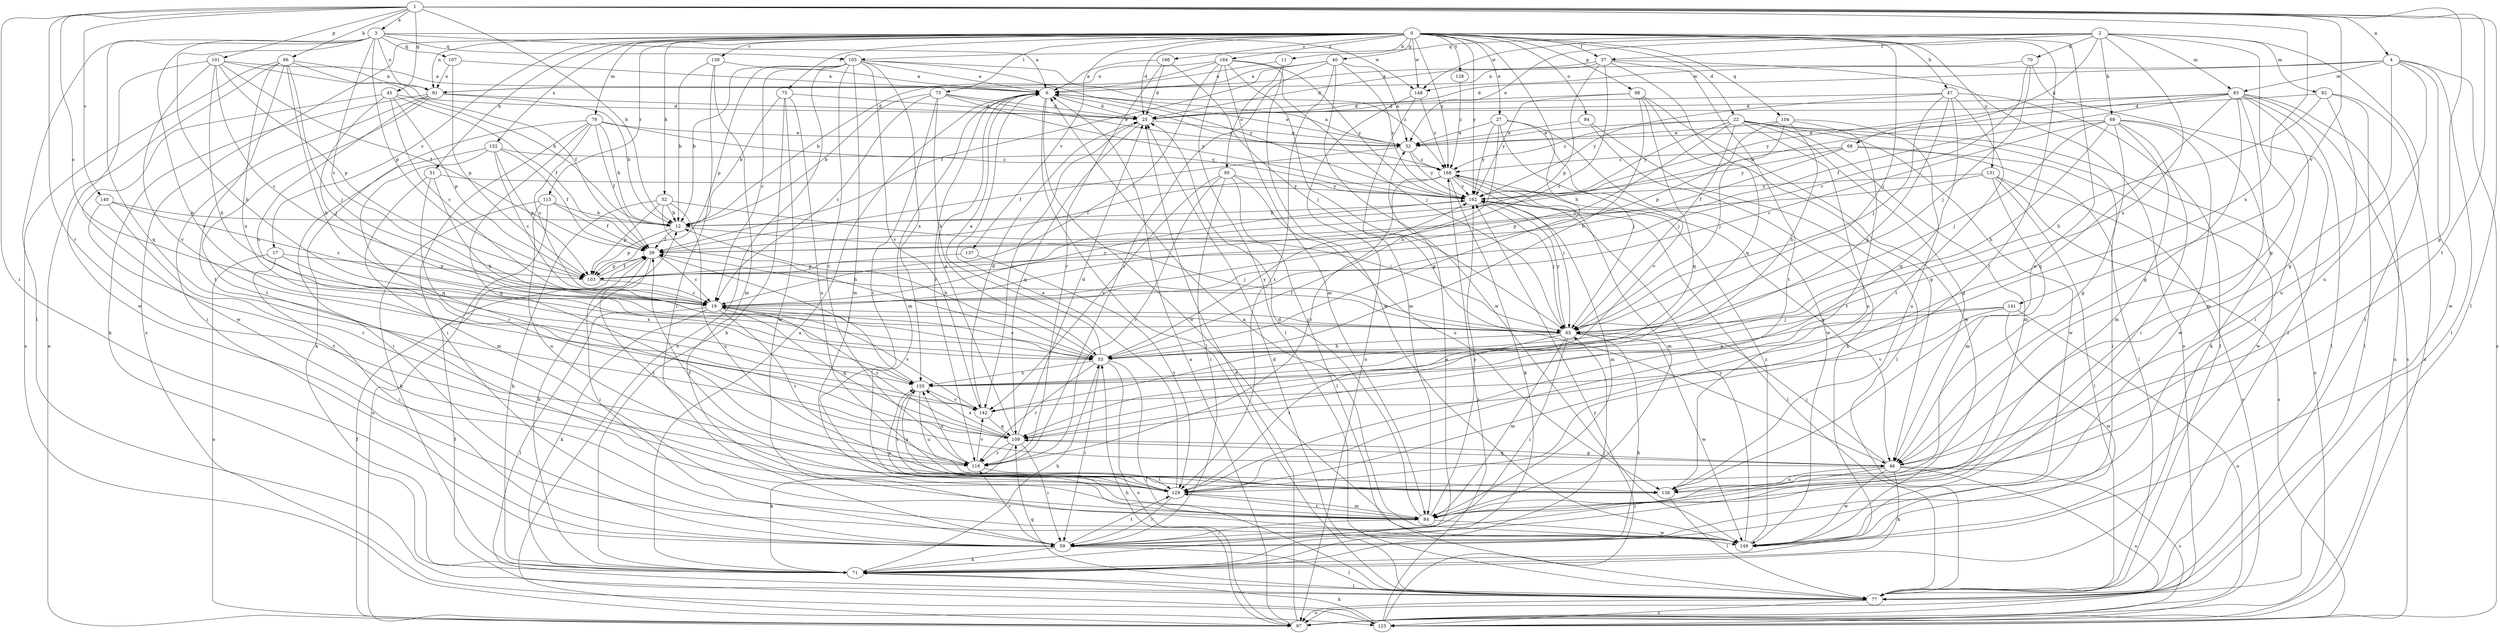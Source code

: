 strict digraph  {
0;
1;
2;
3;
4;
6;
11;
12;
17;
19;
22;
25;
27;
32;
37;
39;
40;
45;
46;
47;
51;
52;
53;
59;
65;
66;
68;
69;
70;
71;
73;
75;
77;
79;
82;
83;
84;
91;
94;
95;
97;
98;
101;
103;
104;
105;
107;
109;
115;
116;
123;
128;
129;
131;
136;
137;
138;
140;
141;
142;
148;
149;
152;
155;
162;
164;
166;
168;
0 -> 11  [label=b];
0 -> 17  [label=c];
0 -> 22  [label=d];
0 -> 25  [label=d];
0 -> 27  [label=e];
0 -> 37  [label=f];
0 -> 40  [label=g];
0 -> 47  [label=h];
0 -> 51  [label=h];
0 -> 52  [label=h];
0 -> 53  [label=h];
0 -> 65  [label=j];
0 -> 73  [label=l];
0 -> 75  [label=l];
0 -> 79  [label=m];
0 -> 91  [label=n];
0 -> 94  [label=o];
0 -> 98  [label=p];
0 -> 104  [label=q];
0 -> 115  [label=r];
0 -> 123  [label=s];
0 -> 128  [label=t];
0 -> 129  [label=t];
0 -> 131  [label=u];
0 -> 136  [label=u];
0 -> 137  [label=v];
0 -> 138  [label=v];
0 -> 148  [label=w];
0 -> 152  [label=x];
0 -> 162  [label=y];
0 -> 164  [label=z];
0 -> 166  [label=z];
0 -> 168  [label=z];
1 -> 3  [label=a];
1 -> 4  [label=a];
1 -> 12  [label=b];
1 -> 19  [label=c];
1 -> 45  [label=g];
1 -> 46  [label=g];
1 -> 59  [label=i];
1 -> 66  [label=k];
1 -> 77  [label=l];
1 -> 101  [label=p];
1 -> 116  [label=r];
1 -> 129  [label=t];
1 -> 140  [label=v];
1 -> 141  [label=v];
1 -> 155  [label=x];
2 -> 32  [label=e];
2 -> 37  [label=f];
2 -> 46  [label=g];
2 -> 68  [label=k];
2 -> 69  [label=k];
2 -> 70  [label=k];
2 -> 77  [label=l];
2 -> 82  [label=m];
2 -> 83  [label=m];
2 -> 105  [label=q];
2 -> 148  [label=w];
2 -> 155  [label=x];
3 -> 6  [label=a];
3 -> 19  [label=c];
3 -> 53  [label=h];
3 -> 77  [label=l];
3 -> 91  [label=n];
3 -> 103  [label=p];
3 -> 105  [label=q];
3 -> 107  [label=q];
3 -> 109  [label=q];
3 -> 142  [label=v];
3 -> 148  [label=w];
4 -> 25  [label=d];
4 -> 46  [label=g];
4 -> 77  [label=l];
4 -> 83  [label=m];
4 -> 123  [label=s];
4 -> 136  [label=u];
4 -> 148  [label=w];
4 -> 149  [label=w];
6 -> 25  [label=d];
6 -> 32  [label=e];
6 -> 77  [label=l];
6 -> 84  [label=m];
6 -> 116  [label=r];
6 -> 149  [label=w];
11 -> 6  [label=a];
11 -> 95  [label=o];
11 -> 149  [label=w];
12 -> 39  [label=f];
12 -> 65  [label=j];
12 -> 103  [label=p];
17 -> 59  [label=i];
17 -> 97  [label=o];
17 -> 103  [label=p];
17 -> 155  [label=x];
19 -> 65  [label=j];
19 -> 71  [label=k];
19 -> 77  [label=l];
19 -> 109  [label=q];
19 -> 116  [label=r];
19 -> 142  [label=v];
19 -> 162  [label=y];
22 -> 19  [label=c];
22 -> 32  [label=e];
22 -> 46  [label=g];
22 -> 65  [label=j];
22 -> 77  [label=l];
22 -> 84  [label=m];
22 -> 97  [label=o];
22 -> 136  [label=u];
22 -> 149  [label=w];
22 -> 162  [label=y];
22 -> 168  [label=z];
25 -> 32  [label=e];
25 -> 109  [label=q];
25 -> 142  [label=v];
27 -> 32  [label=e];
27 -> 53  [label=h];
27 -> 65  [label=j];
27 -> 142  [label=v];
27 -> 149  [label=w];
27 -> 162  [label=y];
32 -> 6  [label=a];
32 -> 39  [label=f];
32 -> 162  [label=y];
32 -> 168  [label=z];
37 -> 6  [label=a];
37 -> 19  [label=c];
37 -> 25  [label=d];
37 -> 97  [label=o];
37 -> 103  [label=p];
37 -> 109  [label=q];
37 -> 129  [label=t];
39 -> 19  [label=c];
39 -> 59  [label=i];
39 -> 103  [label=p];
39 -> 129  [label=t];
40 -> 6  [label=a];
40 -> 32  [label=e];
40 -> 39  [label=f];
40 -> 116  [label=r];
40 -> 129  [label=t];
40 -> 149  [label=w];
40 -> 162  [label=y];
45 -> 19  [label=c];
45 -> 25  [label=d];
45 -> 39  [label=f];
45 -> 65  [label=j];
45 -> 103  [label=p];
45 -> 149  [label=w];
46 -> 59  [label=i];
46 -> 65  [label=j];
46 -> 71  [label=k];
46 -> 97  [label=o];
46 -> 109  [label=q];
46 -> 123  [label=s];
46 -> 136  [label=u];
46 -> 149  [label=w];
47 -> 25  [label=d];
47 -> 65  [label=j];
47 -> 77  [label=l];
47 -> 109  [label=q];
47 -> 129  [label=t];
47 -> 155  [label=x];
47 -> 162  [label=y];
51 -> 53  [label=h];
51 -> 84  [label=m];
51 -> 116  [label=r];
51 -> 162  [label=y];
52 -> 12  [label=b];
52 -> 53  [label=h];
52 -> 65  [label=j];
52 -> 71  [label=k];
52 -> 103  [label=p];
52 -> 136  [label=u];
53 -> 6  [label=a];
53 -> 12  [label=b];
53 -> 19  [label=c];
53 -> 59  [label=i];
53 -> 77  [label=l];
53 -> 97  [label=o];
53 -> 116  [label=r];
53 -> 155  [label=x];
53 -> 162  [label=y];
59 -> 71  [label=k];
59 -> 77  [label=l];
59 -> 116  [label=r];
59 -> 129  [label=t];
65 -> 39  [label=f];
65 -> 53  [label=h];
65 -> 59  [label=i];
65 -> 71  [label=k];
65 -> 84  [label=m];
65 -> 129  [label=t];
65 -> 149  [label=w];
65 -> 162  [label=y];
66 -> 39  [label=f];
66 -> 53  [label=h];
66 -> 65  [label=j];
66 -> 91  [label=n];
66 -> 97  [label=o];
66 -> 123  [label=s];
66 -> 129  [label=t];
66 -> 155  [label=x];
68 -> 39  [label=f];
68 -> 59  [label=i];
68 -> 149  [label=w];
68 -> 162  [label=y];
68 -> 168  [label=z];
69 -> 19  [label=c];
69 -> 32  [label=e];
69 -> 46  [label=g];
69 -> 53  [label=h];
69 -> 59  [label=i];
69 -> 65  [label=j];
69 -> 71  [label=k];
69 -> 84  [label=m];
69 -> 149  [label=w];
70 -> 19  [label=c];
70 -> 65  [label=j];
70 -> 77  [label=l];
70 -> 91  [label=n];
71 -> 6  [label=a];
71 -> 12  [label=b];
71 -> 32  [label=e];
71 -> 53  [label=h];
71 -> 65  [label=j];
71 -> 77  [label=l];
73 -> 12  [label=b];
73 -> 19  [label=c];
73 -> 25  [label=d];
73 -> 32  [label=e];
73 -> 53  [label=h];
73 -> 129  [label=t];
73 -> 162  [label=y];
75 -> 12  [label=b];
75 -> 25  [label=d];
75 -> 71  [label=k];
75 -> 136  [label=u];
75 -> 149  [label=w];
77 -> 25  [label=d];
77 -> 97  [label=o];
77 -> 109  [label=q];
77 -> 123  [label=s];
79 -> 12  [label=b];
79 -> 19  [label=c];
79 -> 32  [label=e];
79 -> 39  [label=f];
79 -> 46  [label=g];
79 -> 59  [label=i];
79 -> 71  [label=k];
79 -> 162  [label=y];
82 -> 25  [label=d];
82 -> 53  [label=h];
82 -> 77  [label=l];
82 -> 97  [label=o];
82 -> 136  [label=u];
83 -> 12  [label=b];
83 -> 25  [label=d];
83 -> 39  [label=f];
83 -> 46  [label=g];
83 -> 59  [label=i];
83 -> 77  [label=l];
83 -> 84  [label=m];
83 -> 97  [label=o];
83 -> 109  [label=q];
83 -> 123  [label=s];
83 -> 162  [label=y];
84 -> 25  [label=d];
84 -> 59  [label=i];
84 -> 129  [label=t];
84 -> 149  [label=w];
84 -> 155  [label=x];
84 -> 162  [label=y];
91 -> 12  [label=b];
91 -> 25  [label=d];
91 -> 59  [label=i];
91 -> 71  [label=k];
91 -> 129  [label=t];
91 -> 155  [label=x];
94 -> 32  [label=e];
94 -> 71  [label=k];
94 -> 77  [label=l];
95 -> 59  [label=i];
95 -> 77  [label=l];
95 -> 116  [label=r];
95 -> 136  [label=u];
95 -> 142  [label=v];
95 -> 162  [label=y];
97 -> 6  [label=a];
97 -> 25  [label=d];
97 -> 39  [label=f];
97 -> 53  [label=h];
98 -> 25  [label=d];
98 -> 46  [label=g];
98 -> 53  [label=h];
98 -> 109  [label=q];
98 -> 149  [label=w];
98 -> 162  [label=y];
101 -> 6  [label=a];
101 -> 12  [label=b];
101 -> 19  [label=c];
101 -> 39  [label=f];
101 -> 53  [label=h];
101 -> 103  [label=p];
101 -> 142  [label=v];
101 -> 149  [label=w];
103 -> 19  [label=c];
103 -> 39  [label=f];
104 -> 32  [label=e];
104 -> 53  [label=h];
104 -> 65  [label=j];
104 -> 103  [label=p];
104 -> 129  [label=t];
104 -> 136  [label=u];
105 -> 6  [label=a];
105 -> 12  [label=b];
105 -> 19  [label=c];
105 -> 84  [label=m];
105 -> 97  [label=o];
105 -> 103  [label=p];
105 -> 116  [label=r];
105 -> 142  [label=v];
105 -> 155  [label=x];
105 -> 162  [label=y];
105 -> 168  [label=z];
107 -> 6  [label=a];
107 -> 91  [label=n];
107 -> 103  [label=p];
109 -> 6  [label=a];
109 -> 19  [label=c];
109 -> 25  [label=d];
109 -> 46  [label=g];
109 -> 59  [label=i];
109 -> 71  [label=k];
109 -> 116  [label=r];
109 -> 155  [label=x];
115 -> 12  [label=b];
115 -> 39  [label=f];
115 -> 71  [label=k];
115 -> 97  [label=o];
115 -> 136  [label=u];
116 -> 129  [label=t];
116 -> 142  [label=v];
116 -> 155  [label=x];
123 -> 39  [label=f];
123 -> 71  [label=k];
123 -> 162  [label=y];
123 -> 168  [label=z];
128 -> 168  [label=z];
129 -> 6  [label=a];
129 -> 59  [label=i];
129 -> 84  [label=m];
129 -> 155  [label=x];
131 -> 77  [label=l];
131 -> 84  [label=m];
131 -> 97  [label=o];
131 -> 103  [label=p];
131 -> 123  [label=s];
131 -> 162  [label=y];
136 -> 39  [label=f];
136 -> 77  [label=l];
137 -> 103  [label=p];
137 -> 129  [label=t];
138 -> 6  [label=a];
138 -> 12  [label=b];
138 -> 59  [label=i];
138 -> 84  [label=m];
140 -> 12  [label=b];
140 -> 19  [label=c];
140 -> 116  [label=r];
140 -> 129  [label=t];
141 -> 65  [label=j];
141 -> 97  [label=o];
141 -> 142  [label=v];
141 -> 149  [label=w];
141 -> 155  [label=x];
142 -> 25  [label=d];
142 -> 109  [label=q];
148 -> 84  [label=m];
148 -> 97  [label=o];
148 -> 168  [label=z];
149 -> 6  [label=a];
149 -> 162  [label=y];
149 -> 168  [label=z];
152 -> 19  [label=c];
152 -> 39  [label=f];
152 -> 59  [label=i];
152 -> 103  [label=p];
152 -> 109  [label=q];
152 -> 168  [label=z];
155 -> 39  [label=f];
155 -> 129  [label=t];
155 -> 136  [label=u];
155 -> 142  [label=v];
162 -> 12  [label=b];
162 -> 65  [label=j];
162 -> 77  [label=l];
162 -> 84  [label=m];
164 -> 12  [label=b];
164 -> 19  [label=c];
164 -> 46  [label=g];
164 -> 65  [label=j];
164 -> 77  [label=l];
164 -> 84  [label=m];
164 -> 91  [label=n];
164 -> 162  [label=y];
166 -> 6  [label=a];
166 -> 25  [label=d];
166 -> 65  [label=j];
166 -> 116  [label=r];
168 -> 6  [label=a];
168 -> 39  [label=f];
168 -> 46  [label=g];
168 -> 65  [label=j];
168 -> 71  [label=k];
168 -> 84  [label=m];
168 -> 116  [label=r];
168 -> 162  [label=y];
}
